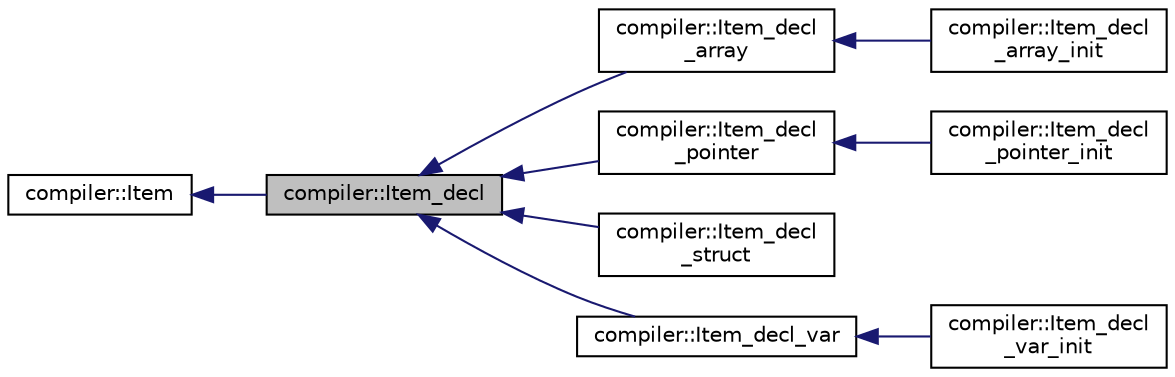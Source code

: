 digraph "compiler::Item_decl"
{
 // LATEX_PDF_SIZE
  edge [fontname="Helvetica",fontsize="10",labelfontname="Helvetica",labelfontsize="10"];
  node [fontname="Helvetica",fontsize="10",shape=record];
  rankdir="LR";
  Node1 [label="compiler::Item_decl",height=0.2,width=0.4,color="black", fillcolor="grey75", style="filled", fontcolor="black",tooltip="Class for declaration. BUT THIS NOT A DECLARE STATEMENT."];
  Node2 -> Node1 [dir="back",color="midnightblue",fontsize="10",style="solid",fontname="Helvetica"];
  Node2 [label="compiler::Item",height=0.2,width=0.4,color="black", fillcolor="white", style="filled",URL="$classcompiler_1_1_item.html",tooltip="The most basic type for each node in the AST."];
  Node1 -> Node3 [dir="back",color="midnightblue",fontsize="10",style="solid",fontname="Helvetica"];
  Node3 [label="compiler::Item_decl\l_array",height=0.2,width=0.4,color="black", fillcolor="white", style="filled",URL="$classcompiler_1_1_item__decl__array.html",tooltip="Class for declaraction of variables."];
  Node3 -> Node4 [dir="back",color="midnightblue",fontsize="10",style="solid",fontname="Helvetica"];
  Node4 [label="compiler::Item_decl\l_array_init",height=0.2,width=0.4,color="black", fillcolor="white", style="filled",URL="$classcompiler_1_1_item__decl__array__init.html",tooltip=" "];
  Node1 -> Node5 [dir="back",color="midnightblue",fontsize="10",style="solid",fontname="Helvetica"];
  Node5 [label="compiler::Item_decl\l_pointer",height=0.2,width=0.4,color="black", fillcolor="white", style="filled",URL="$classcompiler_1_1_item__decl__pointer.html",tooltip=" "];
  Node5 -> Node6 [dir="back",color="midnightblue",fontsize="10",style="solid",fontname="Helvetica"];
  Node6 [label="compiler::Item_decl\l_pointer_init",height=0.2,width=0.4,color="black", fillcolor="white", style="filled",URL="$classcompiler_1_1_item__decl__pointer__init.html",tooltip=" "];
  Node1 -> Node7 [dir="back",color="midnightblue",fontsize="10",style="solid",fontname="Helvetica"];
  Node7 [label="compiler::Item_decl\l_struct",height=0.2,width=0.4,color="black", fillcolor="white", style="filled",URL="$classcompiler_1_1_item__decl__struct.html",tooltip=" "];
  Node1 -> Node8 [dir="back",color="midnightblue",fontsize="10",style="solid",fontname="Helvetica"];
  Node8 [label="compiler::Item_decl_var",height=0.2,width=0.4,color="black", fillcolor="white", style="filled",URL="$classcompiler_1_1_item__decl__var.html",tooltip="Class for declaraction of variables."];
  Node8 -> Node9 [dir="back",color="midnightblue",fontsize="10",style="solid",fontname="Helvetica"];
  Node9 [label="compiler::Item_decl\l_var_init",height=0.2,width=0.4,color="black", fillcolor="white", style="filled",URL="$classcompiler_1_1_item__decl__var__init.html",tooltip="Class for declaration of variables with initial value."];
}
